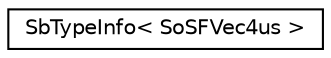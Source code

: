 digraph "Graphical Class Hierarchy"
{
 // LATEX_PDF_SIZE
  edge [fontname="Helvetica",fontsize="10",labelfontname="Helvetica",labelfontsize="10"];
  node [fontname="Helvetica",fontsize="10",shape=record];
  rankdir="LR";
  Node0 [label="SbTypeInfo\< SoSFVec4us \>",height=0.2,width=0.4,color="black", fillcolor="white", style="filled",URL="$structSbTypeInfo_3_01SoSFVec4us_01_4.html",tooltip=" "];
}
